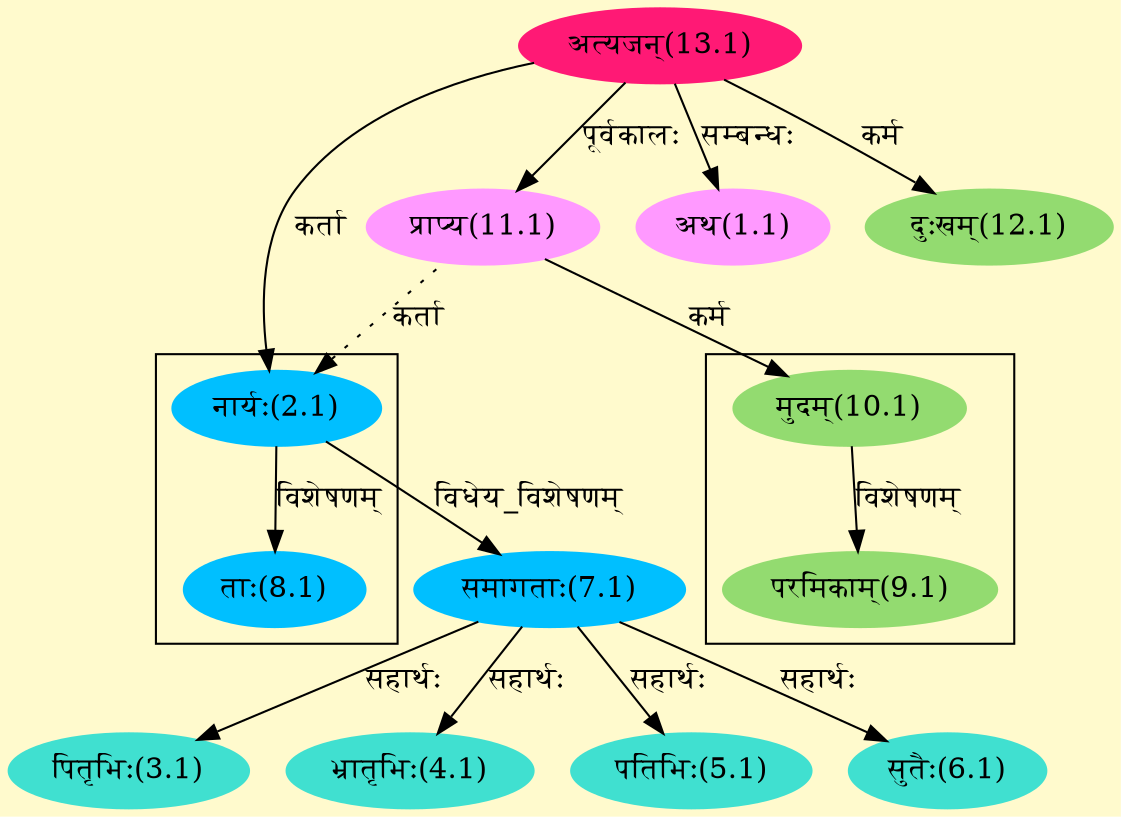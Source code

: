 digraph G{
rankdir=BT;
 compound=true;
 bgcolor="lemonchiffon1";

subgraph cluster_1{
Node8_1 [style=filled, color="#00BFFF" label = "ताः(8.1)"]
Node2_1 [style=filled, color="#00BFFF" label = "नार्यः(2.1)"]

}

subgraph cluster_2{
Node9_1 [style=filled, color="#93DB70" label = "परमिकाम्(9.1)"]
Node10_1 [style=filled, color="#93DB70" label = "मुदम्(10.1)"]

}
Node1_1 [style=filled, color="#FF99FF" label = "अथ(1.1)"]
Node13_1 [style=filled, color="#FF1975" label = "अत्यजन्(13.1)"]
Node2_1 [style=filled, color="#00BFFF" label = "नार्यः(2.1)"]
Node11_1 [style=filled, color="#FF99FF" label = "प्राप्य(11.1)"]
Node3_1 [style=filled, color="#40E0D0" label = "पितृभिः(3.1)"]
Node7_1 [style=filled, color="#00BFFF" label = "समागताः(7.1)"]
Node4_1 [style=filled, color="#40E0D0" label = "भ्रातृभिः(4.1)"]
Node5_1 [style=filled, color="#40E0D0" label = "पतिभिः(5.1)"]
Node6_1 [style=filled, color="#40E0D0" label = "सुतैः(6.1)"]
Node10_1 [style=filled, color="#93DB70" label = "मुदम्(10.1)"]
Node12_1 [style=filled, color="#93DB70" label = "दुःखम्(12.1)"]
Node8_1 [style=filled, color="#00BFFF" label = "ताः(8.1)"]
/* Start of Relations section */

Node1_1 -> Node13_1 [  label="सम्बन्धः"  dir="back" ]
Node2_1 -> Node13_1 [  label="कर्ता"  dir="back" ]
Node2_1 -> Node11_1 [ style=dotted label="कर्ता"  dir="back" ]
Node3_1 -> Node7_1 [  label="सहार्थः"  dir="back" ]
Node4_1 -> Node7_1 [  label="सहार्थः"  dir="back" ]
Node5_1 -> Node7_1 [  label="सहार्थः"  dir="back" ]
Node6_1 -> Node7_1 [  label="सहार्थः"  dir="back" ]
Node7_1 -> Node2_1 [  label="विधेय_विशेषणम्"  dir="back" ]
Node8_1 -> Node2_1 [  label="विशेषणम्"  dir="back" ]
Node9_1 -> Node10_1 [  label="विशेषणम्"  dir="back" ]
Node10_1 -> Node11_1 [  label="कर्म"  dir="back" ]
Node11_1 -> Node13_1 [  label="पूर्वकालः"  dir="back" ]
Node12_1 -> Node13_1 [  label="कर्म"  dir="back" ]
}
